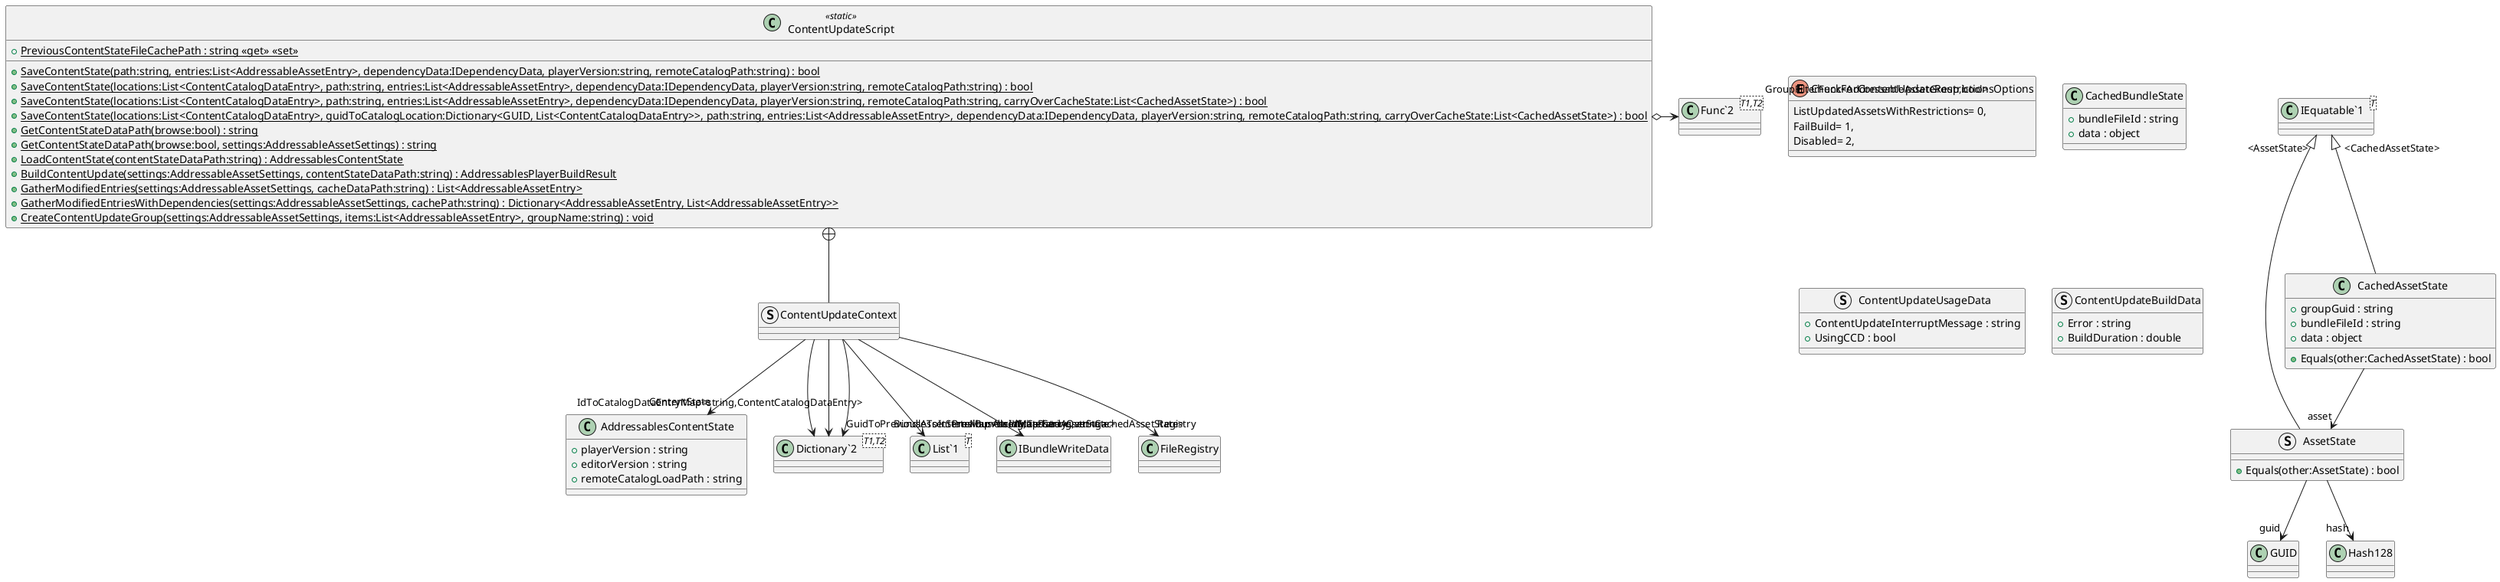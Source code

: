 @startuml
enum CheckForContentUpdateRestrictionsOptions {
    ListUpdatedAssetsWithRestrictions= 0,
    FailBuild= 1,
    Disabled= 2,
}
struct AssetState {
    + Equals(other:AssetState) : bool
}
class CachedAssetState {
    + groupGuid : string
    + bundleFileId : string
    + data : object
    + Equals(other:CachedAssetState) : bool
}
class CachedBundleState {
    + bundleFileId : string
    + data : object
}
class AddressablesContentState {
    + playerVersion : string
    + editorVersion : string
    + remoteCatalogLoadPath : string
}
struct ContentUpdateUsageData {
    + ContentUpdateInterruptMessage : string
    + UsingCCD : bool
}
struct ContentUpdateBuildData {
    + Error : string
    + BuildDuration : double
}
class ContentUpdateScript <<static>> {
    + {static} PreviousContentStateFileCachePath : string <<get>> <<set>>
    + {static} SaveContentState(path:string, entries:List<AddressableAssetEntry>, dependencyData:IDependencyData, playerVersion:string, remoteCatalogPath:string) : bool
    + {static} SaveContentState(locations:List<ContentCatalogDataEntry>, path:string, entries:List<AddressableAssetEntry>, dependencyData:IDependencyData, playerVersion:string, remoteCatalogPath:string) : bool
    + {static} SaveContentState(locations:List<ContentCatalogDataEntry>, path:string, entries:List<AddressableAssetEntry>, dependencyData:IDependencyData, playerVersion:string, remoteCatalogPath:string, carryOverCacheState:List<CachedAssetState>) : bool
    + {static} SaveContentState(locations:List<ContentCatalogDataEntry>, guidToCatalogLocation:Dictionary<GUID, List<ContentCatalogDataEntry>>, path:string, entries:List<AddressableAssetEntry>, dependencyData:IDependencyData, playerVersion:string, remoteCatalogPath:string, carryOverCacheState:List<CachedAssetState>) : bool
    + {static} GetContentStateDataPath(browse:bool) : string
    + {static} GetContentStateDataPath(browse:bool, settings:AddressableAssetSettings) : string
    + {static} LoadContentState(contentStateDataPath:string) : AddressablesContentState
    + {static} BuildContentUpdate(settings:AddressableAssetSettings, contentStateDataPath:string) : AddressablesPlayerBuildResult
    + {static} GatherModifiedEntries(settings:AddressableAssetSettings, cacheDataPath:string) : List<AddressableAssetEntry>
    + {static} GatherModifiedEntriesWithDependencies(settings:AddressableAssetSettings, cachePath:string) : Dictionary<AddressableAssetEntry, List<AddressableAssetEntry>>
    + {static} CreateContentUpdateGroup(settings:AddressableAssetSettings, items:List<AddressableAssetEntry>, groupName:string) : void
}
class "IEquatable`1"<T> {
}
struct ContentUpdateContext {
}
class "Func`2"<T1,T2> {
}
class "Dictionary`2"<T1,T2> {
}
class "List`1"<T> {
}
"IEquatable`1" "<AssetState>" <|-- AssetState
AssetState --> "guid" GUID
AssetState --> "hash" Hash128
"IEquatable`1" "<CachedAssetState>" <|-- CachedAssetState
CachedAssetState --> "asset" AssetState
ContentUpdateScript o-> "GroupFilterFunc<AddressableAssetGroup,bool>" "Func`2"
ContentUpdateScript +-- ContentUpdateContext
ContentUpdateContext --> "GuidToPreviousAssetStateMap<string,CachedAssetState>" "Dictionary`2"
ContentUpdateContext --> "IdToCatalogDataEntryMap<string,ContentCatalogDataEntry>" "Dictionary`2"
ContentUpdateContext --> "BundleToInternalBundleIdMap<string,string>" "Dictionary`2"
ContentUpdateContext --> "WriteData" IBundleWriteData
ContentUpdateContext --> "ContentState" AddressablesContentState
ContentUpdateContext --> "Registry" FileRegistry
ContentUpdateContext --> "PreviousAssetStateCarryOver<CachedAssetState>" "List`1"
@enduml
